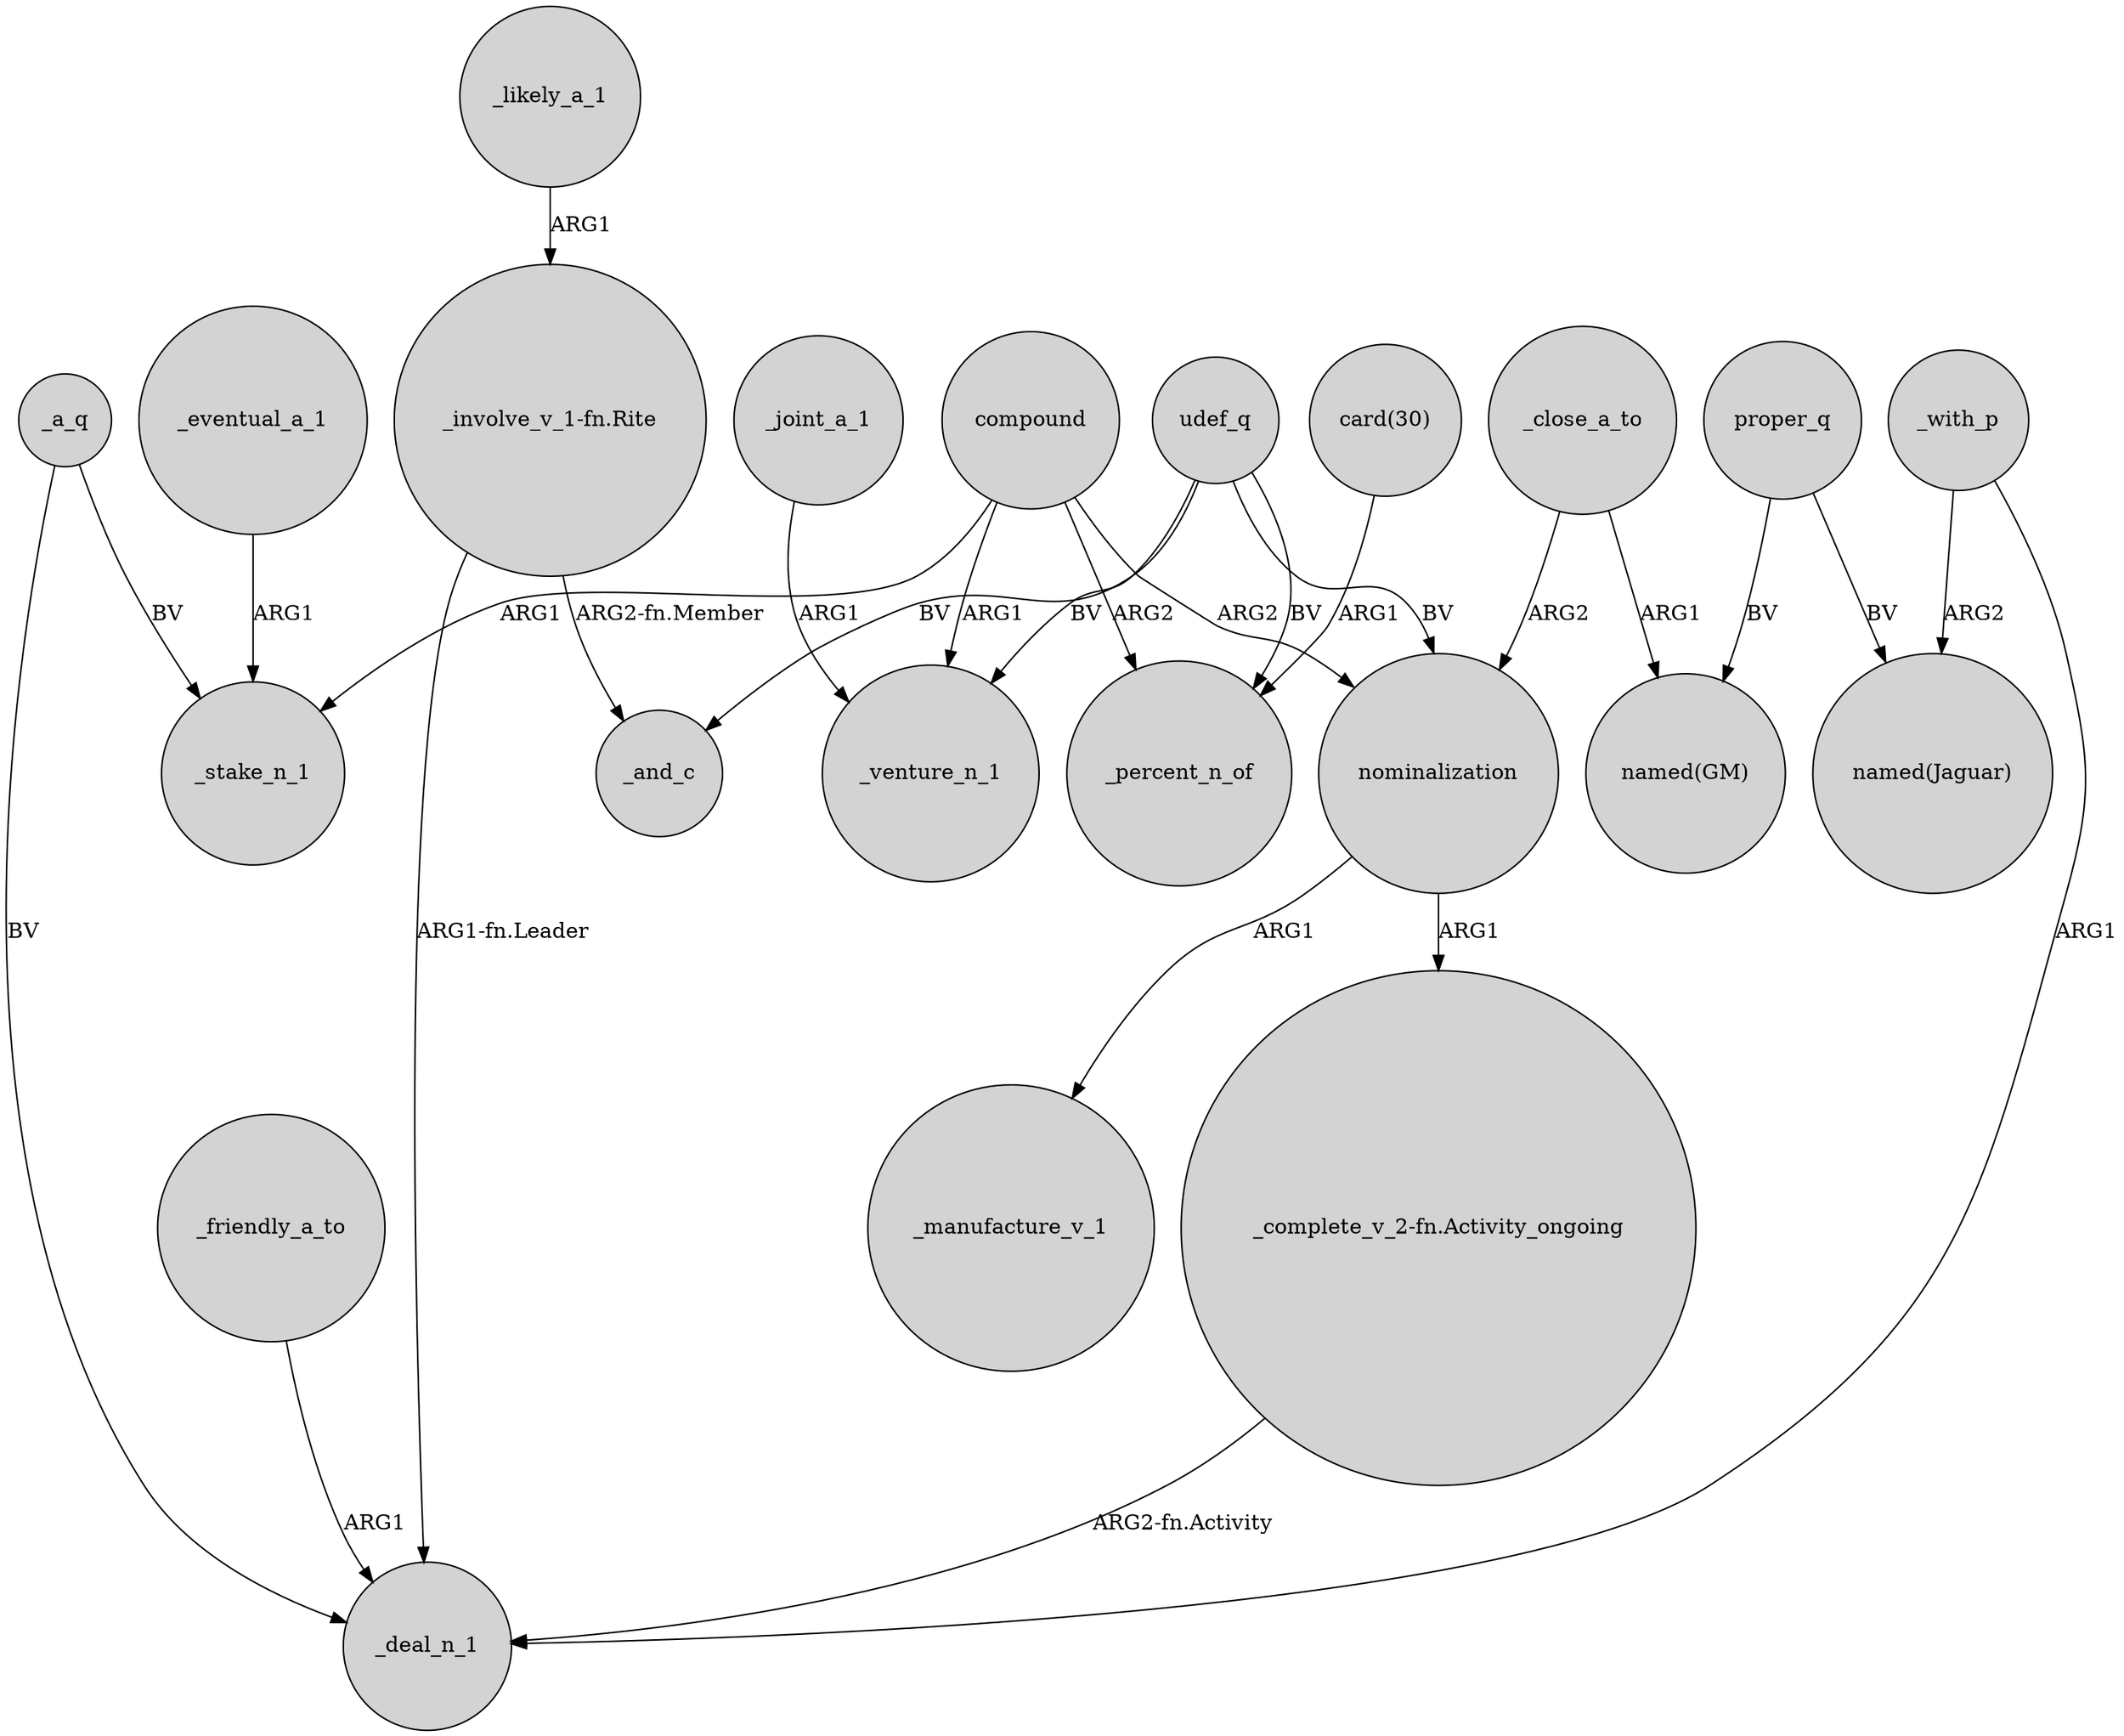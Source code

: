 digraph {
	node [shape=circle style=filled]
	"_involve_v_1-fn.Rite" -> _and_c [label="ARG2-fn.Member"]
	"_involve_v_1-fn.Rite" -> _deal_n_1 [label="ARG1-fn.Leader"]
	_friendly_a_to -> _deal_n_1 [label=ARG1]
	_a_q -> _deal_n_1 [label=BV]
	nominalization -> "_complete_v_2-fn.Activity_ongoing" [label=ARG1]
	_joint_a_1 -> _venture_n_1 [label=ARG1]
	_with_p -> _deal_n_1 [label=ARG1]
	udef_q -> nominalization [label=BV]
	proper_q -> "named(GM)" [label=BV]
	"_complete_v_2-fn.Activity_ongoing" -> _deal_n_1 [label="ARG2-fn.Activity"]
	compound -> _venture_n_1 [label=ARG1]
	udef_q -> _and_c [label=BV]
	_likely_a_1 -> "_involve_v_1-fn.Rite" [label=ARG1]
	compound -> nominalization [label=ARG2]
	_with_p -> "named(Jaguar)" [label=ARG2]
	udef_q -> _percent_n_of [label=BV]
	compound -> _stake_n_1 [label=ARG1]
	compound -> _percent_n_of [label=ARG2]
	"card(30)" -> _percent_n_of [label=ARG1]
	proper_q -> "named(Jaguar)" [label=BV]
	_eventual_a_1 -> _stake_n_1 [label=ARG1]
	_close_a_to -> "named(GM)" [label=ARG1]
	_close_a_to -> nominalization [label=ARG2]
	udef_q -> _venture_n_1 [label=BV]
	nominalization -> _manufacture_v_1 [label=ARG1]
	_a_q -> _stake_n_1 [label=BV]
}
